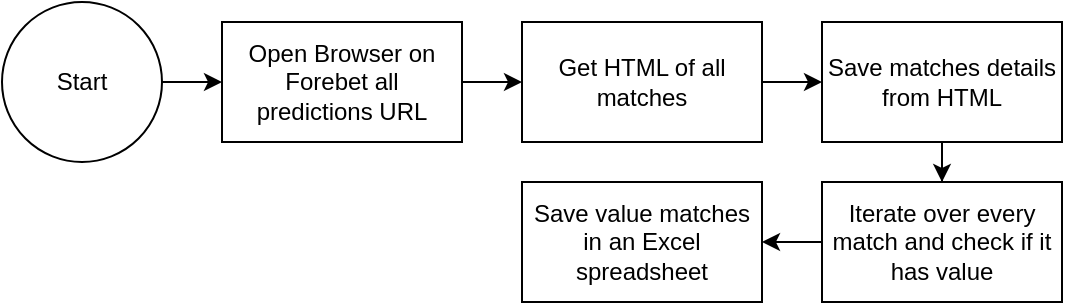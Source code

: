 <mxfile version="20.2.7" type="github">
  <diagram id="nmrbqPwDm6XbW40RFfyZ" name="BetAssistantFlow">
    <mxGraphModel dx="952" dy="527" grid="1" gridSize="10" guides="1" tooltips="1" connect="1" arrows="1" fold="1" page="1" pageScale="1" pageWidth="850" pageHeight="1100" math="0" shadow="0">
      <root>
        <mxCell id="0" />
        <mxCell id="1" parent="0" />
        <mxCell id="5toUX86XIj-MW_JIZ1jv-5" value="" style="edgeStyle=orthogonalEdgeStyle;rounded=0;orthogonalLoop=1;jettySize=auto;html=1;" edge="1" parent="1" source="5toUX86XIj-MW_JIZ1jv-3" target="5toUX86XIj-MW_JIZ1jv-4">
          <mxGeometry relative="1" as="geometry" />
        </mxCell>
        <mxCell id="5toUX86XIj-MW_JIZ1jv-3" value="Start" style="ellipse;whiteSpace=wrap;html=1;aspect=fixed;" vertex="1" parent="1">
          <mxGeometry x="100" y="240" width="80" height="80" as="geometry" />
        </mxCell>
        <mxCell id="5toUX86XIj-MW_JIZ1jv-7" value="" style="edgeStyle=orthogonalEdgeStyle;rounded=0;orthogonalLoop=1;jettySize=auto;html=1;" edge="1" parent="1" source="5toUX86XIj-MW_JIZ1jv-4" target="5toUX86XIj-MW_JIZ1jv-6">
          <mxGeometry relative="1" as="geometry" />
        </mxCell>
        <mxCell id="5toUX86XIj-MW_JIZ1jv-4" value="Open Browser on Forebet all predictions URL" style="rounded=0;whiteSpace=wrap;html=1;" vertex="1" parent="1">
          <mxGeometry x="210" y="250" width="120" height="60" as="geometry" />
        </mxCell>
        <mxCell id="5toUX86XIj-MW_JIZ1jv-11" value="" style="edgeStyle=orthogonalEdgeStyle;rounded=0;orthogonalLoop=1;jettySize=auto;html=1;" edge="1" parent="1" source="5toUX86XIj-MW_JIZ1jv-6" target="5toUX86XIj-MW_JIZ1jv-8">
          <mxGeometry relative="1" as="geometry" />
        </mxCell>
        <mxCell id="5toUX86XIj-MW_JIZ1jv-6" value="Get HTML of all matches" style="rounded=0;whiteSpace=wrap;html=1;" vertex="1" parent="1">
          <mxGeometry x="360" y="250" width="120" height="60" as="geometry" />
        </mxCell>
        <mxCell id="5toUX86XIj-MW_JIZ1jv-13" value="" style="edgeStyle=orthogonalEdgeStyle;rounded=0;orthogonalLoop=1;jettySize=auto;html=1;" edge="1" parent="1" source="5toUX86XIj-MW_JIZ1jv-8" target="5toUX86XIj-MW_JIZ1jv-12">
          <mxGeometry relative="1" as="geometry" />
        </mxCell>
        <mxCell id="5toUX86XIj-MW_JIZ1jv-8" value="Save matches details from HTML" style="rounded=0;whiteSpace=wrap;html=1;" vertex="1" parent="1">
          <mxGeometry x="510" y="250" width="120" height="60" as="geometry" />
        </mxCell>
        <mxCell id="5toUX86XIj-MW_JIZ1jv-15" value="" style="edgeStyle=orthogonalEdgeStyle;rounded=0;orthogonalLoop=1;jettySize=auto;html=1;" edge="1" parent="1" source="5toUX86XIj-MW_JIZ1jv-12" target="5toUX86XIj-MW_JIZ1jv-14">
          <mxGeometry relative="1" as="geometry" />
        </mxCell>
        <mxCell id="5toUX86XIj-MW_JIZ1jv-12" value="Iterate over every match and check if it has value" style="rounded=0;whiteSpace=wrap;html=1;" vertex="1" parent="1">
          <mxGeometry x="510" y="330" width="120" height="60" as="geometry" />
        </mxCell>
        <mxCell id="5toUX86XIj-MW_JIZ1jv-14" value="Save value matches in an Excel spreadsheet" style="whiteSpace=wrap;html=1;rounded=0;" vertex="1" parent="1">
          <mxGeometry x="360" y="330" width="120" height="60" as="geometry" />
        </mxCell>
      </root>
    </mxGraphModel>
  </diagram>
</mxfile>

